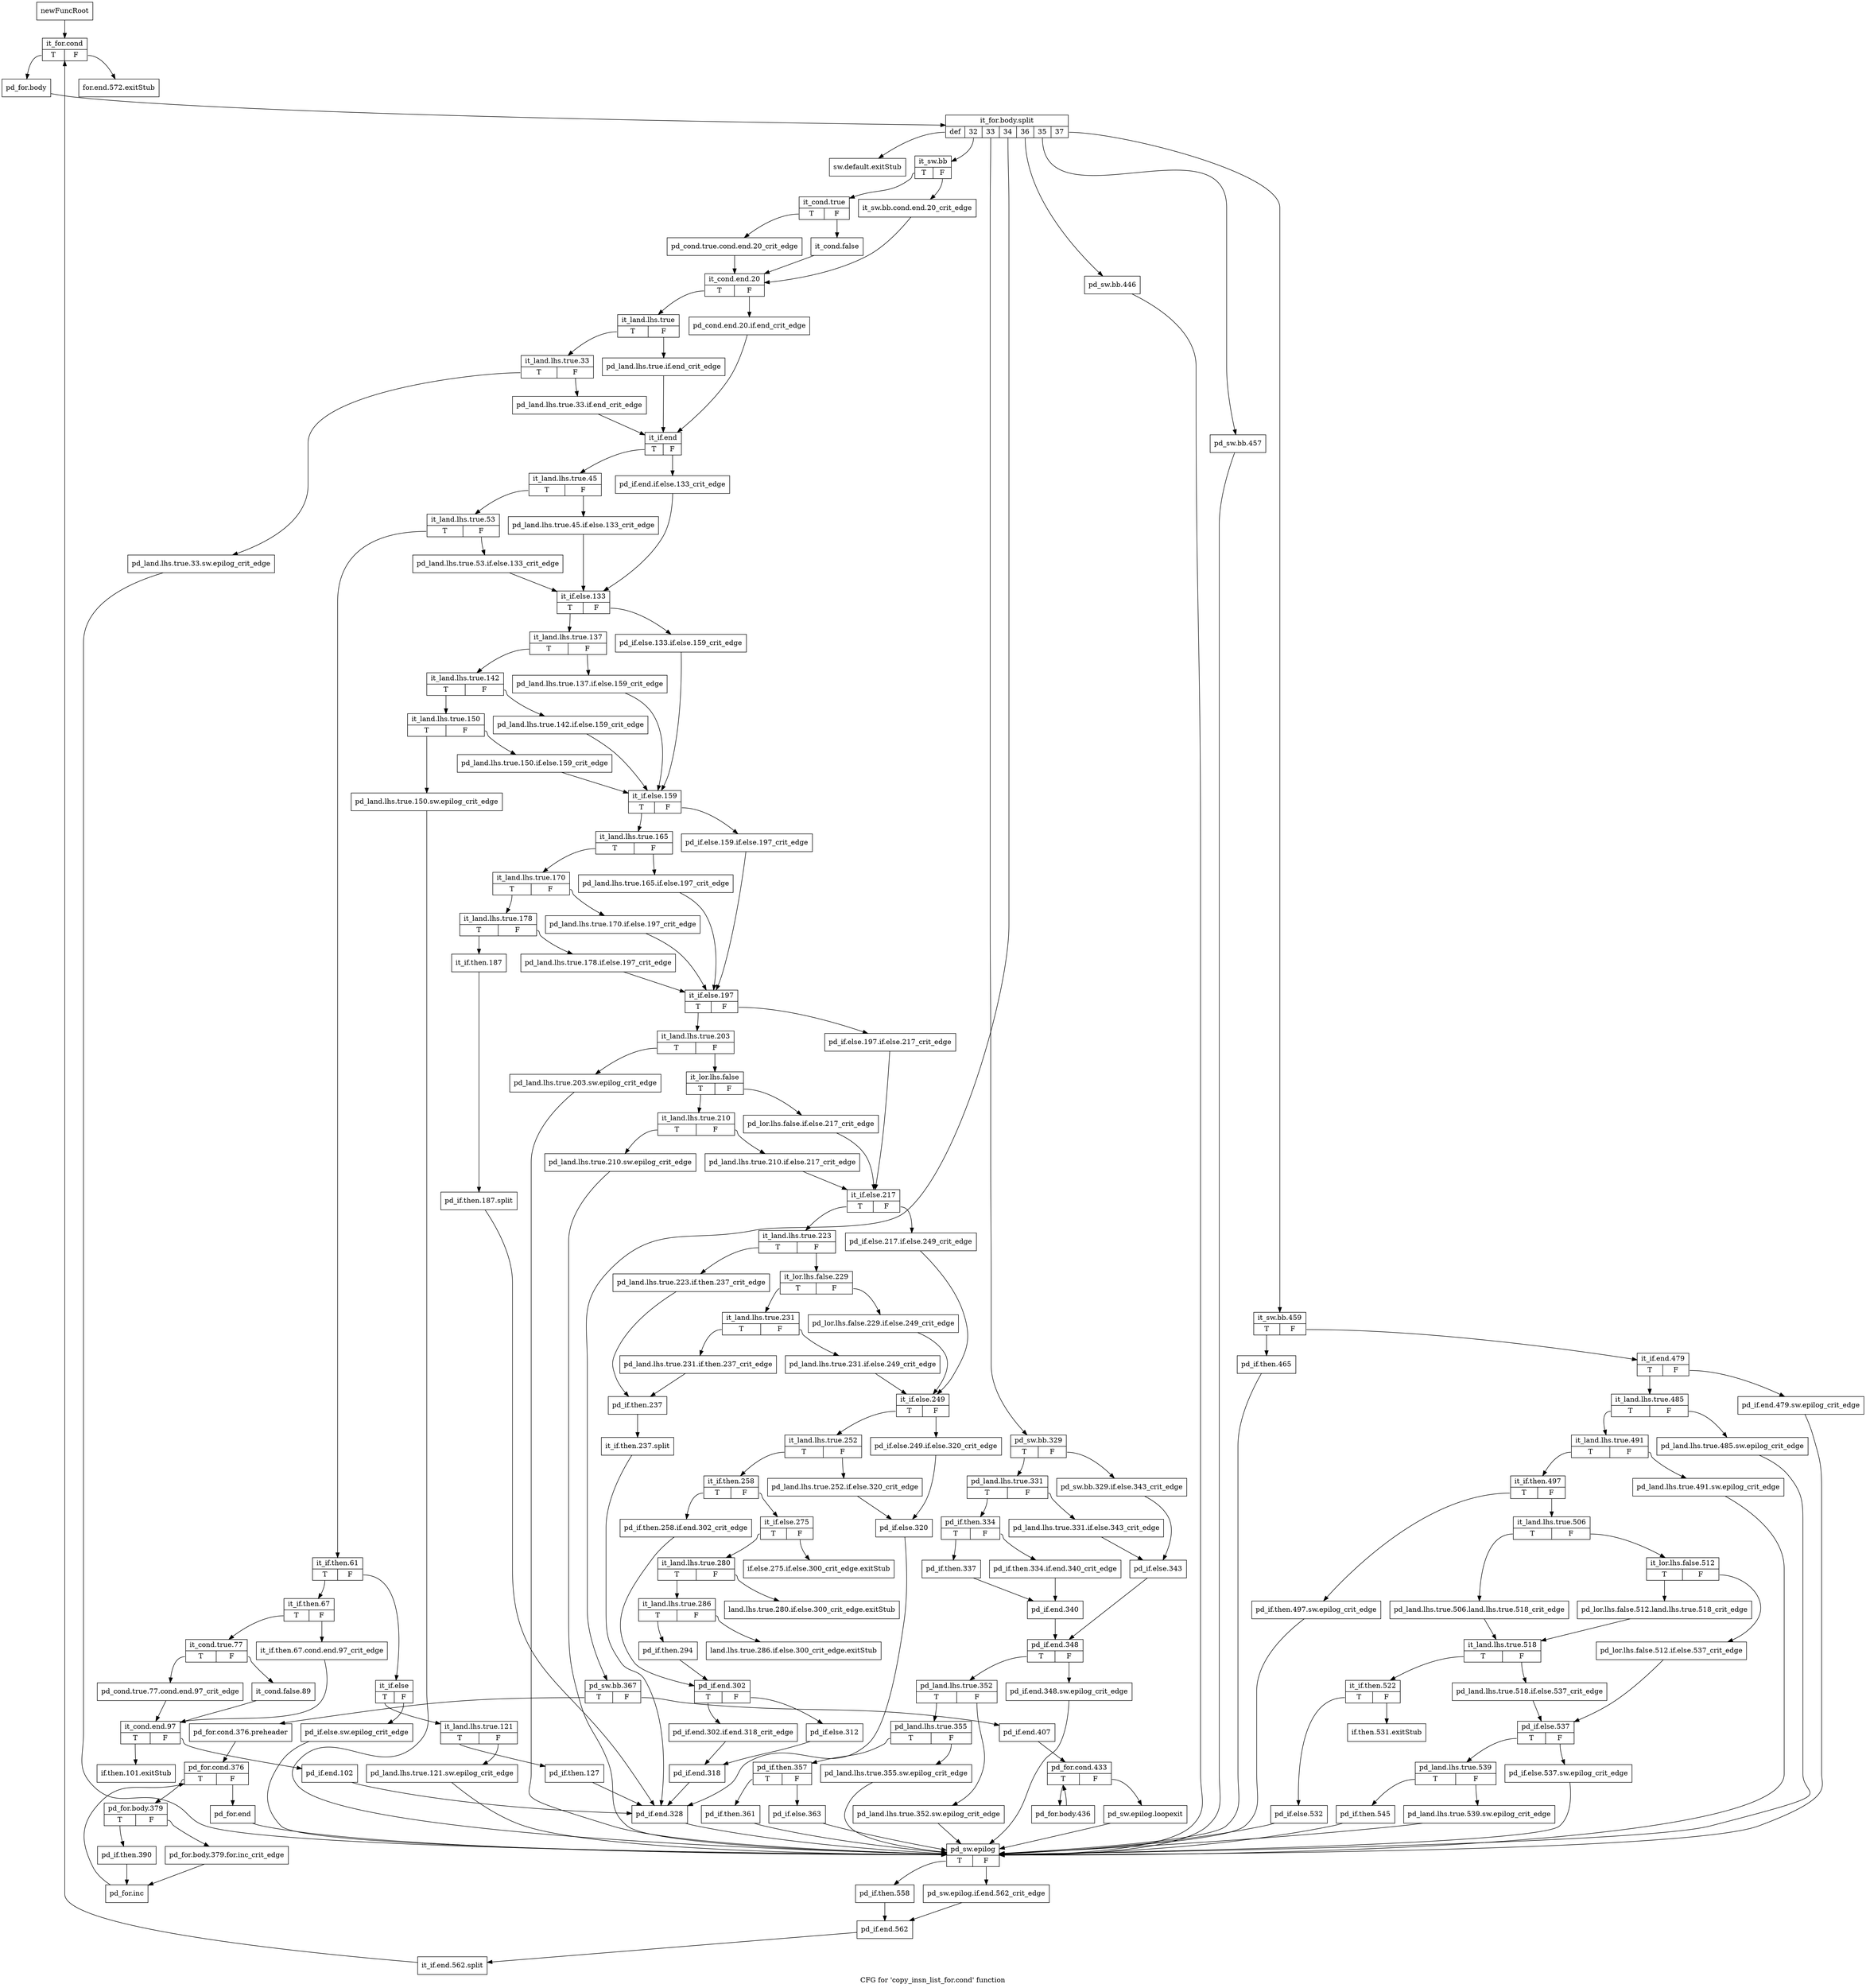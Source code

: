 digraph "CFG for 'copy_insn_list_for.cond' function" {
	label="CFG for 'copy_insn_list_for.cond' function";

	Node0xb33cdb0 [shape=record,label="{newFuncRoot}"];
	Node0xb33cdb0 -> Node0xb33d030;
	Node0xb33ce00 [shape=record,label="{for.end.572.exitStub}"];
	Node0xb33ce50 [shape=record,label="{sw.default.exitStub}"];
	Node0xb33cea0 [shape=record,label="{if.then.531.exitStub}"];
	Node0xb33cef0 [shape=record,label="{if.else.275.if.else.300_crit_edge.exitStub}"];
	Node0xb33cf40 [shape=record,label="{land.lhs.true.280.if.else.300_crit_edge.exitStub}"];
	Node0xb33cf90 [shape=record,label="{land.lhs.true.286.if.else.300_crit_edge.exitStub}"];
	Node0xb33cfe0 [shape=record,label="{if.then.101.exitStub}"];
	Node0xb33d030 [shape=record,label="{it_for.cond|{<s0>T|<s1>F}}"];
	Node0xb33d030:s0 -> Node0xb33d080;
	Node0xb33d030:s1 -> Node0xb33ce00;
	Node0xb33d080 [shape=record,label="{pd_for.body}"];
	Node0xb33d080 -> Node0xf763ff0;
	Node0xf763ff0 [shape=record,label="{it_for.body.split|{<s0>def|<s1>32|<s2>33|<s3>34|<s4>36|<s5>35|<s6>37}}"];
	Node0xf763ff0:s0 -> Node0xb33ce50;
	Node0xf763ff0:s1 -> Node0xb33e250;
	Node0xf763ff0:s2 -> Node0xb33dcb0;
	Node0xf763ff0:s3 -> Node0xb33d8f0;
	Node0xf763ff0:s4 -> Node0xb33d8a0;
	Node0xf763ff0:s5 -> Node0xb33d850;
	Node0xf763ff0:s6 -> Node0xb33d0d0;
	Node0xb33d0d0 [shape=record,label="{it_sw.bb.459|{<s0>T|<s1>F}}"];
	Node0xb33d0d0:s0 -> Node0xb33d800;
	Node0xb33d0d0:s1 -> Node0xb33d120;
	Node0xb33d120 [shape=record,label="{it_if.end.479|{<s0>T|<s1>F}}"];
	Node0xb33d120:s0 -> Node0xb33d1c0;
	Node0xb33d120:s1 -> Node0xb33d170;
	Node0xb33d170 [shape=record,label="{pd_if.end.479.sw.epilog_crit_edge}"];
	Node0xb33d170 -> Node0xb33fc90;
	Node0xb33d1c0 [shape=record,label="{it_land.lhs.true.485|{<s0>T|<s1>F}}"];
	Node0xb33d1c0:s0 -> Node0xb33d260;
	Node0xb33d1c0:s1 -> Node0xb33d210;
	Node0xb33d210 [shape=record,label="{pd_land.lhs.true.485.sw.epilog_crit_edge}"];
	Node0xb33d210 -> Node0xb33fc90;
	Node0xb33d260 [shape=record,label="{it_land.lhs.true.491|{<s0>T|<s1>F}}"];
	Node0xb33d260:s0 -> Node0xb33d300;
	Node0xb33d260:s1 -> Node0xb33d2b0;
	Node0xb33d2b0 [shape=record,label="{pd_land.lhs.true.491.sw.epilog_crit_edge}"];
	Node0xb33d2b0 -> Node0xb33fc90;
	Node0xb33d300 [shape=record,label="{it_if.then.497|{<s0>T|<s1>F}}"];
	Node0xb33d300:s0 -> Node0xb33d7b0;
	Node0xb33d300:s1 -> Node0xb33d350;
	Node0xb33d350 [shape=record,label="{it_land.lhs.true.506|{<s0>T|<s1>F}}"];
	Node0xb33d350:s0 -> Node0xb33d490;
	Node0xb33d350:s1 -> Node0xb33d3a0;
	Node0xb33d3a0 [shape=record,label="{it_lor.lhs.false.512|{<s0>T|<s1>F}}"];
	Node0xb33d3a0:s0 -> Node0xb33d440;
	Node0xb33d3a0:s1 -> Node0xb33d3f0;
	Node0xb33d3f0 [shape=record,label="{pd_lor.lhs.false.512.if.else.537_crit_edge}"];
	Node0xb33d3f0 -> Node0xb33d580;
	Node0xb33d440 [shape=record,label="{pd_lor.lhs.false.512.land.lhs.true.518_crit_edge}"];
	Node0xb33d440 -> Node0xb33d4e0;
	Node0xb33d490 [shape=record,label="{pd_land.lhs.true.506.land.lhs.true.518_crit_edge}"];
	Node0xb33d490 -> Node0xb33d4e0;
	Node0xb33d4e0 [shape=record,label="{it_land.lhs.true.518|{<s0>T|<s1>F}}"];
	Node0xb33d4e0:s0 -> Node0xb33d710;
	Node0xb33d4e0:s1 -> Node0xb33d530;
	Node0xb33d530 [shape=record,label="{pd_land.lhs.true.518.if.else.537_crit_edge}"];
	Node0xb33d530 -> Node0xb33d580;
	Node0xb33d580 [shape=record,label="{pd_if.else.537|{<s0>T|<s1>F}}"];
	Node0xb33d580:s0 -> Node0xb33d620;
	Node0xb33d580:s1 -> Node0xb33d5d0;
	Node0xb33d5d0 [shape=record,label="{pd_if.else.537.sw.epilog_crit_edge}"];
	Node0xb33d5d0 -> Node0xb33fc90;
	Node0xb33d620 [shape=record,label="{pd_land.lhs.true.539|{<s0>T|<s1>F}}"];
	Node0xb33d620:s0 -> Node0xb33d6c0;
	Node0xb33d620:s1 -> Node0xb33d670;
	Node0xb33d670 [shape=record,label="{pd_land.lhs.true.539.sw.epilog_crit_edge}"];
	Node0xb33d670 -> Node0xb33fc90;
	Node0xb33d6c0 [shape=record,label="{pd_if.then.545}"];
	Node0xb33d6c0 -> Node0xb33fc90;
	Node0xb33d710 [shape=record,label="{it_if.then.522|{<s0>T|<s1>F}}"];
	Node0xb33d710:s0 -> Node0xb33d760;
	Node0xb33d710:s1 -> Node0xb33cea0;
	Node0xb33d760 [shape=record,label="{pd_if.else.532}"];
	Node0xb33d760 -> Node0xb33fc90;
	Node0xb33d7b0 [shape=record,label="{pd_if.then.497.sw.epilog_crit_edge}"];
	Node0xb33d7b0 -> Node0xb33fc90;
	Node0xb33d800 [shape=record,label="{pd_if.then.465}"];
	Node0xb33d800 -> Node0xb33fc90;
	Node0xb33d850 [shape=record,label="{pd_sw.bb.457}"];
	Node0xb33d850 -> Node0xb33fc90;
	Node0xb33d8a0 [shape=record,label="{pd_sw.bb.446}"];
	Node0xb33d8a0 -> Node0xb33fc90;
	Node0xb33d8f0 [shape=record,label="{pd_sw.bb.367|{<s0>T|<s1>F}}"];
	Node0xb33d8f0:s0 -> Node0xb33da80;
	Node0xb33d8f0:s1 -> Node0xb33d940;
	Node0xb33d940 [shape=record,label="{pd_if.end.407}"];
	Node0xb33d940 -> Node0xb33d990;
	Node0xb33d990 [shape=record,label="{pd_for.cond.433|{<s0>T|<s1>F}}"];
	Node0xb33d990:s0 -> Node0xb33da30;
	Node0xb33d990:s1 -> Node0xb33d9e0;
	Node0xb33d9e0 [shape=record,label="{pd_sw.epilog.loopexit}"];
	Node0xb33d9e0 -> Node0xb33fc90;
	Node0xb33da30 [shape=record,label="{pd_for.body.436}"];
	Node0xb33da30 -> Node0xb33d990;
	Node0xb33da80 [shape=record,label="{pd_for.cond.376.preheader}"];
	Node0xb33da80 -> Node0xb33dad0;
	Node0xb33dad0 [shape=record,label="{pd_for.cond.376|{<s0>T|<s1>F}}"];
	Node0xb33dad0:s0 -> Node0xb33db70;
	Node0xb33dad0:s1 -> Node0xb33db20;
	Node0xb33db20 [shape=record,label="{pd_for.end}"];
	Node0xb33db20 -> Node0xb33fc90;
	Node0xb33db70 [shape=record,label="{pd_for.body.379|{<s0>T|<s1>F}}"];
	Node0xb33db70:s0 -> Node0xb33dc10;
	Node0xb33db70:s1 -> Node0xb33dbc0;
	Node0xb33dbc0 [shape=record,label="{pd_for.body.379.for.inc_crit_edge}"];
	Node0xb33dbc0 -> Node0xb33dc60;
	Node0xb33dc10 [shape=record,label="{pd_if.then.390}"];
	Node0xb33dc10 -> Node0xb33dc60;
	Node0xb33dc60 [shape=record,label="{pd_for.inc}"];
	Node0xb33dc60 -> Node0xb33dad0;
	Node0xb33dcb0 [shape=record,label="{pd_sw.bb.329|{<s0>T|<s1>F}}"];
	Node0xb33dcb0:s0 -> Node0xb33dd50;
	Node0xb33dcb0:s1 -> Node0xb33dd00;
	Node0xb33dd00 [shape=record,label="{pd_sw.bb.329.if.else.343_crit_edge}"];
	Node0xb33dd00 -> Node0xb33ddf0;
	Node0xb33dd50 [shape=record,label="{pd_land.lhs.true.331|{<s0>T|<s1>F}}"];
	Node0xb33dd50:s0 -> Node0xb33de40;
	Node0xb33dd50:s1 -> Node0xb33dda0;
	Node0xb33dda0 [shape=record,label="{pd_land.lhs.true.331.if.else.343_crit_edge}"];
	Node0xb33dda0 -> Node0xb33ddf0;
	Node0xb33ddf0 [shape=record,label="{pd_if.else.343}"];
	Node0xb33ddf0 -> Node0xb33df80;
	Node0xb33de40 [shape=record,label="{pd_if.then.334|{<s0>T|<s1>F}}"];
	Node0xb33de40:s0 -> Node0xb33dee0;
	Node0xb33de40:s1 -> Node0xb33de90;
	Node0xb33de90 [shape=record,label="{pd_if.then.334.if.end.340_crit_edge}"];
	Node0xb33de90 -> Node0xb33df30;
	Node0xb33dee0 [shape=record,label="{pd_if.then.337}"];
	Node0xb33dee0 -> Node0xb33df30;
	Node0xb33df30 [shape=record,label="{pd_if.end.340}"];
	Node0xb33df30 -> Node0xb33df80;
	Node0xb33df80 [shape=record,label="{pd_if.end.348|{<s0>T|<s1>F}}"];
	Node0xb33df80:s0 -> Node0xb33e020;
	Node0xb33df80:s1 -> Node0xb33dfd0;
	Node0xb33dfd0 [shape=record,label="{pd_if.end.348.sw.epilog_crit_edge}"];
	Node0xb33dfd0 -> Node0xb33fc90;
	Node0xb33e020 [shape=record,label="{pd_land.lhs.true.352|{<s0>T|<s1>F}}"];
	Node0xb33e020:s0 -> Node0xb33e0c0;
	Node0xb33e020:s1 -> Node0xb33e070;
	Node0xb33e070 [shape=record,label="{pd_land.lhs.true.352.sw.epilog_crit_edge}"];
	Node0xb33e070 -> Node0xb33fc90;
	Node0xb33e0c0 [shape=record,label="{pd_land.lhs.true.355|{<s0>T|<s1>F}}"];
	Node0xb33e0c0:s0 -> Node0xb33e160;
	Node0xb33e0c0:s1 -> Node0xb33e110;
	Node0xb33e110 [shape=record,label="{pd_land.lhs.true.355.sw.epilog_crit_edge}"];
	Node0xb33e110 -> Node0xb33fc90;
	Node0xb33e160 [shape=record,label="{pd_if.then.357|{<s0>T|<s1>F}}"];
	Node0xb33e160:s0 -> Node0xb33e200;
	Node0xb33e160:s1 -> Node0xb33e1b0;
	Node0xb33e1b0 [shape=record,label="{pd_if.else.363}"];
	Node0xb33e1b0 -> Node0xb33fc90;
	Node0xb33e200 [shape=record,label="{pd_if.then.361}"];
	Node0xb33e200 -> Node0xb33fc90;
	Node0xb33e250 [shape=record,label="{it_sw.bb|{<s0>T|<s1>F}}"];
	Node0xb33e250:s0 -> Node0xb33e2f0;
	Node0xb33e250:s1 -> Node0xb33e2a0;
	Node0xb33e2a0 [shape=record,label="{it_sw.bb.cond.end.20_crit_edge}"];
	Node0xb33e2a0 -> Node0xb33e3e0;
	Node0xb33e2f0 [shape=record,label="{it_cond.true|{<s0>T|<s1>F}}"];
	Node0xb33e2f0:s0 -> Node0xb33e390;
	Node0xb33e2f0:s1 -> Node0xb33e340;
	Node0xb33e340 [shape=record,label="{it_cond.false}"];
	Node0xb33e340 -> Node0xb33e3e0;
	Node0xb33e390 [shape=record,label="{pd_cond.true.cond.end.20_crit_edge}"];
	Node0xb33e390 -> Node0xb33e3e0;
	Node0xb33e3e0 [shape=record,label="{it_cond.end.20|{<s0>T|<s1>F}}"];
	Node0xb33e3e0:s0 -> Node0xb33e480;
	Node0xb33e3e0:s1 -> Node0xb33e430;
	Node0xb33e430 [shape=record,label="{pd_cond.end.20.if.end_crit_edge}"];
	Node0xb33e430 -> Node0xb33e5c0;
	Node0xb33e480 [shape=record,label="{it_land.lhs.true|{<s0>T|<s1>F}}"];
	Node0xb33e480:s0 -> Node0xb33e520;
	Node0xb33e480:s1 -> Node0xb33e4d0;
	Node0xb33e4d0 [shape=record,label="{pd_land.lhs.true.if.end_crit_edge}"];
	Node0xb33e4d0 -> Node0xb33e5c0;
	Node0xb33e520 [shape=record,label="{it_land.lhs.true.33|{<s0>T|<s1>F}}"];
	Node0xb33e520:s0 -> Node0xb33fc40;
	Node0xb33e520:s1 -> Node0xb33e570;
	Node0xb33e570 [shape=record,label="{pd_land.lhs.true.33.if.end_crit_edge}"];
	Node0xb33e570 -> Node0xb33e5c0;
	Node0xb33e5c0 [shape=record,label="{it_if.end|{<s0>T|<s1>F}}"];
	Node0xb33e5c0:s0 -> Node0xb33e660;
	Node0xb33e5c0:s1 -> Node0xb33e610;
	Node0xb33e610 [shape=record,label="{pd_if.end.if.else.133_crit_edge}"];
	Node0xb33e610 -> Node0xb33e7a0;
	Node0xb33e660 [shape=record,label="{it_land.lhs.true.45|{<s0>T|<s1>F}}"];
	Node0xb33e660:s0 -> Node0xb33e700;
	Node0xb33e660:s1 -> Node0xb33e6b0;
	Node0xb33e6b0 [shape=record,label="{pd_land.lhs.true.45.if.else.133_crit_edge}"];
	Node0xb33e6b0 -> Node0xb33e7a0;
	Node0xb33e700 [shape=record,label="{it_land.lhs.true.53|{<s0>T|<s1>F}}"];
	Node0xb33e700:s0 -> Node0xb33f7e0;
	Node0xb33e700:s1 -> Node0xb33e750;
	Node0xb33e750 [shape=record,label="{pd_land.lhs.true.53.if.else.133_crit_edge}"];
	Node0xb33e750 -> Node0xb33e7a0;
	Node0xb33e7a0 [shape=record,label="{it_if.else.133|{<s0>T|<s1>F}}"];
	Node0xb33e7a0:s0 -> Node0xb33e840;
	Node0xb33e7a0:s1 -> Node0xb33e7f0;
	Node0xb33e7f0 [shape=record,label="{pd_if.else.133.if.else.159_crit_edge}"];
	Node0xb33e7f0 -> Node0xb33ea20;
	Node0xb33e840 [shape=record,label="{it_land.lhs.true.137|{<s0>T|<s1>F}}"];
	Node0xb33e840:s0 -> Node0xb33e8e0;
	Node0xb33e840:s1 -> Node0xb33e890;
	Node0xb33e890 [shape=record,label="{pd_land.lhs.true.137.if.else.159_crit_edge}"];
	Node0xb33e890 -> Node0xb33ea20;
	Node0xb33e8e0 [shape=record,label="{it_land.lhs.true.142|{<s0>T|<s1>F}}"];
	Node0xb33e8e0:s0 -> Node0xb33e980;
	Node0xb33e8e0:s1 -> Node0xb33e930;
	Node0xb33e930 [shape=record,label="{pd_land.lhs.true.142.if.else.159_crit_edge}"];
	Node0xb33e930 -> Node0xb33ea20;
	Node0xb33e980 [shape=record,label="{it_land.lhs.true.150|{<s0>T|<s1>F}}"];
	Node0xb33e980:s0 -> Node0xb33f790;
	Node0xb33e980:s1 -> Node0xb33e9d0;
	Node0xb33e9d0 [shape=record,label="{pd_land.lhs.true.150.if.else.159_crit_edge}"];
	Node0xb33e9d0 -> Node0xb33ea20;
	Node0xb33ea20 [shape=record,label="{it_if.else.159|{<s0>T|<s1>F}}"];
	Node0xb33ea20:s0 -> Node0xb33eac0;
	Node0xb33ea20:s1 -> Node0xb33ea70;
	Node0xb33ea70 [shape=record,label="{pd_if.else.159.if.else.197_crit_edge}"];
	Node0xb33ea70 -> Node0xb33eca0;
	Node0xb33eac0 [shape=record,label="{it_land.lhs.true.165|{<s0>T|<s1>F}}"];
	Node0xb33eac0:s0 -> Node0xb33eb60;
	Node0xb33eac0:s1 -> Node0xb33eb10;
	Node0xb33eb10 [shape=record,label="{pd_land.lhs.true.165.if.else.197_crit_edge}"];
	Node0xb33eb10 -> Node0xb33eca0;
	Node0xb33eb60 [shape=record,label="{it_land.lhs.true.170|{<s0>T|<s1>F}}"];
	Node0xb33eb60:s0 -> Node0xb33ec00;
	Node0xb33eb60:s1 -> Node0xb33ebb0;
	Node0xb33ebb0 [shape=record,label="{pd_land.lhs.true.170.if.else.197_crit_edge}"];
	Node0xb33ebb0 -> Node0xb33eca0;
	Node0xb33ec00 [shape=record,label="{it_land.lhs.true.178|{<s0>T|<s1>F}}"];
	Node0xb33ec00:s0 -> Node0xb33f740;
	Node0xb33ec00:s1 -> Node0xb33ec50;
	Node0xb33ec50 [shape=record,label="{pd_land.lhs.true.178.if.else.197_crit_edge}"];
	Node0xb33ec50 -> Node0xb33eca0;
	Node0xb33eca0 [shape=record,label="{it_if.else.197|{<s0>T|<s1>F}}"];
	Node0xb33eca0:s0 -> Node0xb33ed40;
	Node0xb33eca0:s1 -> Node0xb33ecf0;
	Node0xb33ecf0 [shape=record,label="{pd_if.else.197.if.else.217_crit_edge}"];
	Node0xb33ecf0 -> Node0xb33eed0;
	Node0xb33ed40 [shape=record,label="{it_land.lhs.true.203|{<s0>T|<s1>F}}"];
	Node0xb33ed40:s0 -> Node0xb33f6f0;
	Node0xb33ed40:s1 -> Node0xb33ed90;
	Node0xb33ed90 [shape=record,label="{it_lor.lhs.false|{<s0>T|<s1>F}}"];
	Node0xb33ed90:s0 -> Node0xb33ee30;
	Node0xb33ed90:s1 -> Node0xb33ede0;
	Node0xb33ede0 [shape=record,label="{pd_lor.lhs.false.if.else.217_crit_edge}"];
	Node0xb33ede0 -> Node0xb33eed0;
	Node0xb33ee30 [shape=record,label="{it_land.lhs.true.210|{<s0>T|<s1>F}}"];
	Node0xb33ee30:s0 -> Node0xb33f6a0;
	Node0xb33ee30:s1 -> Node0xb33ee80;
	Node0xb33ee80 [shape=record,label="{pd_land.lhs.true.210.if.else.217_crit_edge}"];
	Node0xb33ee80 -> Node0xb33eed0;
	Node0xb33eed0 [shape=record,label="{it_if.else.217|{<s0>T|<s1>F}}"];
	Node0xb33eed0:s0 -> Node0xb33ef70;
	Node0xb33eed0:s1 -> Node0xb33ef20;
	Node0xb33ef20 [shape=record,label="{pd_if.else.217.if.else.249_crit_edge}"];
	Node0xb33ef20 -> Node0xb33f100;
	Node0xb33ef70 [shape=record,label="{it_land.lhs.true.223|{<s0>T|<s1>F}}"];
	Node0xb33ef70:s0 -> Node0xb33f600;
	Node0xb33ef70:s1 -> Node0xb33efc0;
	Node0xb33efc0 [shape=record,label="{it_lor.lhs.false.229|{<s0>T|<s1>F}}"];
	Node0xb33efc0:s0 -> Node0xb33f060;
	Node0xb33efc0:s1 -> Node0xb33f010;
	Node0xb33f010 [shape=record,label="{pd_lor.lhs.false.229.if.else.249_crit_edge}"];
	Node0xb33f010 -> Node0xb33f100;
	Node0xb33f060 [shape=record,label="{it_land.lhs.true.231|{<s0>T|<s1>F}}"];
	Node0xb33f060:s0 -> Node0xb33f5b0;
	Node0xb33f060:s1 -> Node0xb33f0b0;
	Node0xb33f0b0 [shape=record,label="{pd_land.lhs.true.231.if.else.249_crit_edge}"];
	Node0xb33f0b0 -> Node0xb33f100;
	Node0xb33f100 [shape=record,label="{it_if.else.249|{<s0>T|<s1>F}}"];
	Node0xb33f100:s0 -> Node0xb33f1a0;
	Node0xb33f100:s1 -> Node0xb33f150;
	Node0xb33f150 [shape=record,label="{pd_if.else.249.if.else.320_crit_edge}"];
	Node0xb33f150 -> Node0xb33f240;
	Node0xb33f1a0 [shape=record,label="{it_land.lhs.true.252|{<s0>T|<s1>F}}"];
	Node0xb33f1a0:s0 -> Node0xb33f290;
	Node0xb33f1a0:s1 -> Node0xb33f1f0;
	Node0xb33f1f0 [shape=record,label="{pd_land.lhs.true.252.if.else.320_crit_edge}"];
	Node0xb33f1f0 -> Node0xb33f240;
	Node0xb33f240 [shape=record,label="{pd_if.else.320}"];
	Node0xb33f240 -> Node0xb33fbf0;
	Node0xb33f290 [shape=record,label="{it_if.then.258|{<s0>T|<s1>F}}"];
	Node0xb33f290:s0 -> Node0xb33f420;
	Node0xb33f290:s1 -> Node0xb33f2e0;
	Node0xb33f2e0 [shape=record,label="{it_if.else.275|{<s0>T|<s1>F}}"];
	Node0xb33f2e0:s0 -> Node0xb33f330;
	Node0xb33f2e0:s1 -> Node0xb33cef0;
	Node0xb33f330 [shape=record,label="{it_land.lhs.true.280|{<s0>T|<s1>F}}"];
	Node0xb33f330:s0 -> Node0xb33f380;
	Node0xb33f330:s1 -> Node0xb33cf40;
	Node0xb33f380 [shape=record,label="{it_land.lhs.true.286|{<s0>T|<s1>F}}"];
	Node0xb33f380:s0 -> Node0xb33f3d0;
	Node0xb33f380:s1 -> Node0xb33cf90;
	Node0xb33f3d0 [shape=record,label="{pd_if.then.294}"];
	Node0xb33f3d0 -> Node0xb33f470;
	Node0xb33f420 [shape=record,label="{pd_if.then.258.if.end.302_crit_edge}"];
	Node0xb33f420 -> Node0xb33f470;
	Node0xb33f470 [shape=record,label="{pd_if.end.302|{<s0>T|<s1>F}}"];
	Node0xb33f470:s0 -> Node0xb33f510;
	Node0xb33f470:s1 -> Node0xb33f4c0;
	Node0xb33f4c0 [shape=record,label="{pd_if.else.312}"];
	Node0xb33f4c0 -> Node0xb33f560;
	Node0xb33f510 [shape=record,label="{pd_if.end.302.if.end.318_crit_edge}"];
	Node0xb33f510 -> Node0xb33f560;
	Node0xb33f560 [shape=record,label="{pd_if.end.318}"];
	Node0xb33f560 -> Node0xb33fbf0;
	Node0xb33f5b0 [shape=record,label="{pd_land.lhs.true.231.if.then.237_crit_edge}"];
	Node0xb33f5b0 -> Node0xb33f650;
	Node0xb33f600 [shape=record,label="{pd_land.lhs.true.223.if.then.237_crit_edge}"];
	Node0xb33f600 -> Node0xb33f650;
	Node0xb33f650 [shape=record,label="{pd_if.then.237}"];
	Node0xb33f650 -> Node0xf7639c0;
	Node0xf7639c0 [shape=record,label="{it_if.then.237.split}"];
	Node0xf7639c0 -> Node0xb33fbf0;
	Node0xb33f6a0 [shape=record,label="{pd_land.lhs.true.210.sw.epilog_crit_edge}"];
	Node0xb33f6a0 -> Node0xb33fc90;
	Node0xb33f6f0 [shape=record,label="{pd_land.lhs.true.203.sw.epilog_crit_edge}"];
	Node0xb33f6f0 -> Node0xb33fc90;
	Node0xb33f740 [shape=record,label="{it_if.then.187}"];
	Node0xb33f740 -> Node0xf763ac0;
	Node0xf763ac0 [shape=record,label="{pd_if.then.187.split}"];
	Node0xf763ac0 -> Node0xb33fbf0;
	Node0xb33f790 [shape=record,label="{pd_land.lhs.true.150.sw.epilog_crit_edge}"];
	Node0xb33f790 -> Node0xb33fc90;
	Node0xb33f7e0 [shape=record,label="{it_if.then.61|{<s0>T|<s1>F}}"];
	Node0xb33f7e0:s0 -> Node0xb33f9c0;
	Node0xb33f7e0:s1 -> Node0xb33f830;
	Node0xb33f830 [shape=record,label="{it_if.else|{<s0>T|<s1>F}}"];
	Node0xb33f830:s0 -> Node0xb33f8d0;
	Node0xb33f830:s1 -> Node0xb33f880;
	Node0xb33f880 [shape=record,label="{pd_if.else.sw.epilog_crit_edge}"];
	Node0xb33f880 -> Node0xb33fc90;
	Node0xb33f8d0 [shape=record,label="{it_land.lhs.true.121|{<s0>T|<s1>F}}"];
	Node0xb33f8d0:s0 -> Node0xb33f970;
	Node0xb33f8d0:s1 -> Node0xb33f920;
	Node0xb33f920 [shape=record,label="{pd_land.lhs.true.121.sw.epilog_crit_edge}"];
	Node0xb33f920 -> Node0xb33fc90;
	Node0xb33f970 [shape=record,label="{pd_if.then.127}"];
	Node0xb33f970 -> Node0xb33fbf0;
	Node0xb33f9c0 [shape=record,label="{it_if.then.67|{<s0>T|<s1>F}}"];
	Node0xb33f9c0:s0 -> Node0xb33fa60;
	Node0xb33f9c0:s1 -> Node0xb33fa10;
	Node0xb33fa10 [shape=record,label="{it_if.then.67.cond.end.97_crit_edge}"];
	Node0xb33fa10 -> Node0xb33fb50;
	Node0xb33fa60 [shape=record,label="{it_cond.true.77|{<s0>T|<s1>F}}"];
	Node0xb33fa60:s0 -> Node0xb33fb00;
	Node0xb33fa60:s1 -> Node0xb33fab0;
	Node0xb33fab0 [shape=record,label="{it_cond.false.89}"];
	Node0xb33fab0 -> Node0xb33fb50;
	Node0xb33fb00 [shape=record,label="{pd_cond.true.77.cond.end.97_crit_edge}"];
	Node0xb33fb00 -> Node0xb33fb50;
	Node0xb33fb50 [shape=record,label="{it_cond.end.97|{<s0>T|<s1>F}}"];
	Node0xb33fb50:s0 -> Node0xb33cfe0;
	Node0xb33fb50:s1 -> Node0xb33fba0;
	Node0xb33fba0 [shape=record,label="{pd_if.end.102}"];
	Node0xb33fba0 -> Node0xb33fbf0;
	Node0xb33fbf0 [shape=record,label="{pd_if.end.328}"];
	Node0xb33fbf0 -> Node0xb33fc90;
	Node0xb33fc40 [shape=record,label="{pd_land.lhs.true.33.sw.epilog_crit_edge}"];
	Node0xb33fc40 -> Node0xb33fc90;
	Node0xb33fc90 [shape=record,label="{pd_sw.epilog|{<s0>T|<s1>F}}"];
	Node0xb33fc90:s0 -> Node0xb33fd30;
	Node0xb33fc90:s1 -> Node0xb33fce0;
	Node0xb33fce0 [shape=record,label="{pd_sw.epilog.if.end.562_crit_edge}"];
	Node0xb33fce0 -> Node0xb33fd80;
	Node0xb33fd30 [shape=record,label="{pd_if.then.558}"];
	Node0xb33fd30 -> Node0xb33fd80;
	Node0xb33fd80 [shape=record,label="{pd_if.end.562}"];
	Node0xb33fd80 -> Node0xf7644b0;
	Node0xf7644b0 [shape=record,label="{it_if.end.562.split}"];
	Node0xf7644b0 -> Node0xb33d030;
}
